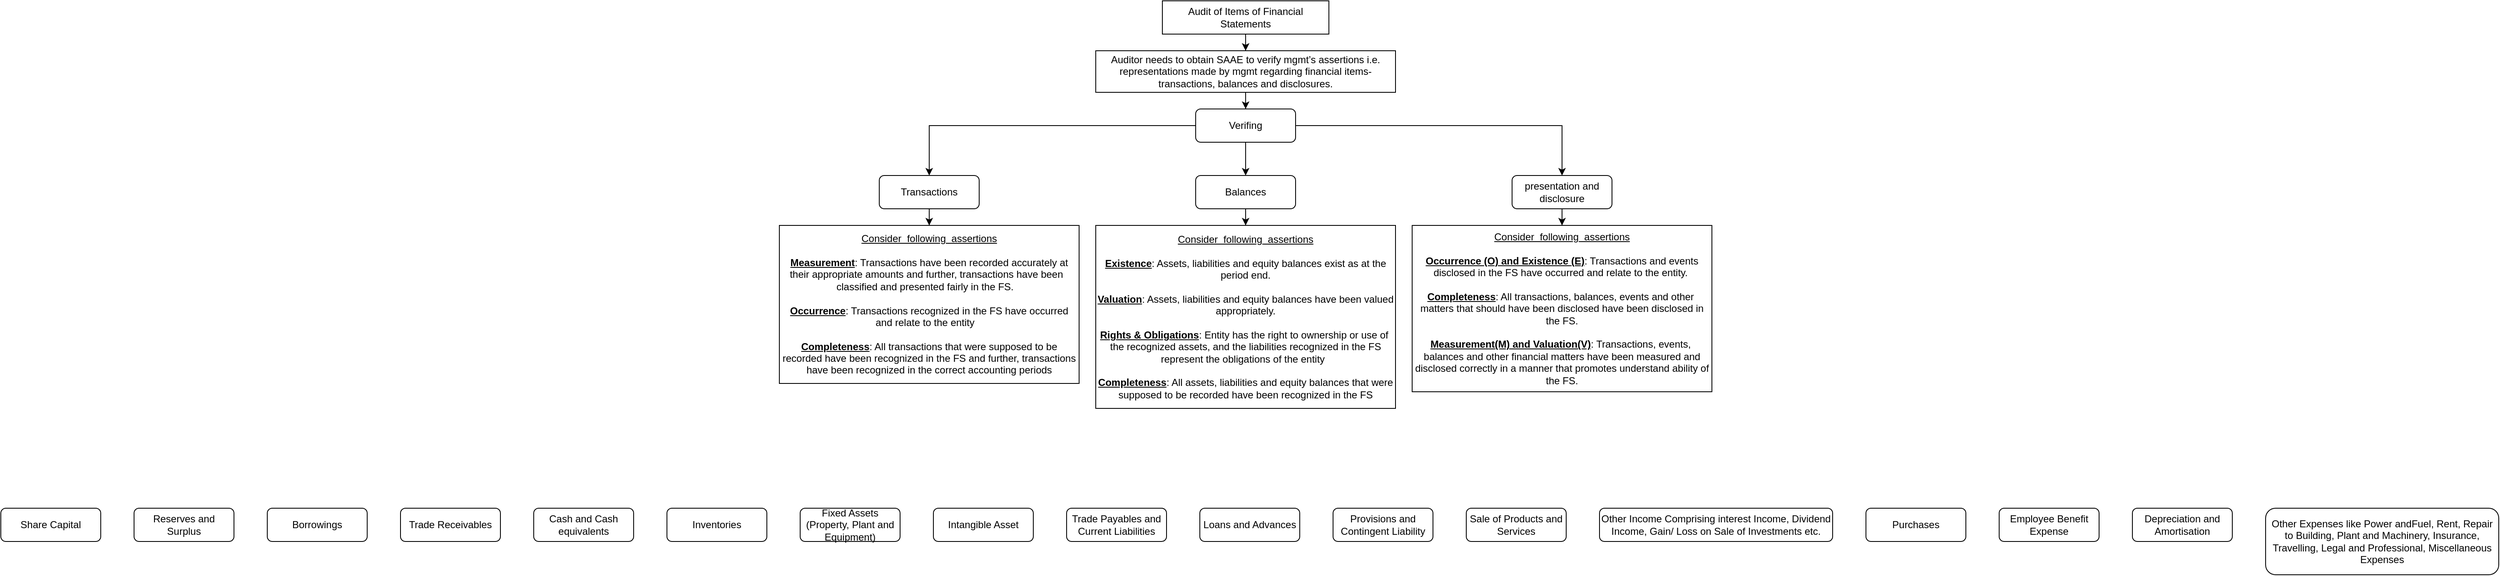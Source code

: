 <mxfile version="14.9.3" type="github"><diagram id="Dq3Bf0Ob6L3IU1oHNY2R" name="Page-1"><mxGraphModel dx="5393" dy="1977" grid="1" gridSize="10" guides="1" tooltips="1" connect="1" arrows="1" fold="1" page="1" pageScale="1" pageWidth="850" pageHeight="1100" math="0" shadow="0"><root><mxCell id="0"/><mxCell id="1" parent="0"/><mxCell id="JVfyQsDlpFgOe32HRUAi-1" style="edgeStyle=orthogonalEdgeStyle;rounded=0;orthogonalLoop=1;jettySize=auto;html=1;" edge="1" parent="1" source="JVfyQsDlpFgOe32HRUAi-2" target="JVfyQsDlpFgOe32HRUAi-4"><mxGeometry relative="1" as="geometry"/></mxCell><mxCell id="JVfyQsDlpFgOe32HRUAi-2" value="Audit of Items of Financial Statements" style="rounded=0;whiteSpace=wrap;html=1;" vertex="1" parent="1"><mxGeometry x="320" width="200" height="40" as="geometry"/></mxCell><mxCell id="JVfyQsDlpFgOe32HRUAi-3" style="edgeStyle=orthogonalEdgeStyle;rounded=0;orthogonalLoop=1;jettySize=auto;html=1;" edge="1" parent="1" source="JVfyQsDlpFgOe32HRUAi-4" target="JVfyQsDlpFgOe32HRUAi-11"><mxGeometry relative="1" as="geometry"/></mxCell><mxCell id="JVfyQsDlpFgOe32HRUAi-4" value="Auditor needs to obtain SAAE to verify mgmt’s assertions i.e. representations made by mgmt regarding financial items- transactions, balances and disclosures. " style="rounded=0;whiteSpace=wrap;html=1;" vertex="1" parent="1"><mxGeometry x="240" y="60" width="360" height="50" as="geometry"/></mxCell><mxCell id="JVfyQsDlpFgOe32HRUAi-5" style="edgeStyle=orthogonalEdgeStyle;rounded=0;orthogonalLoop=1;jettySize=auto;html=1;" edge="1" parent="1" source="JVfyQsDlpFgOe32HRUAi-6" target="JVfyQsDlpFgOe32HRUAi-7"><mxGeometry relative="1" as="geometry"/></mxCell><mxCell id="JVfyQsDlpFgOe32HRUAi-6" value="Transactions" style="rounded=1;whiteSpace=wrap;html=1;" vertex="1" parent="1"><mxGeometry x="-20" y="210" width="120" height="40" as="geometry"/></mxCell><mxCell id="JVfyQsDlpFgOe32HRUAi-7" value="&lt;div&gt;&lt;u&gt;Consider&amp;nbsp; following&amp;nbsp; assertions&lt;/u&gt;&lt;br&gt;&lt;/div&gt;&lt;div&gt;&lt;br&gt;&lt;/div&gt;&lt;div&gt;&lt;u&gt;&lt;b&gt;Measurement&lt;/b&gt;&lt;/u&gt;: Transactions have been recorded accurately at their appropriate amounts and further, transactions have been&amp;nbsp;&amp;nbsp; classified and presented fairly in the FS. &amp;nbsp;&amp;nbsp; &lt;br&gt;&lt;/div&gt;&lt;div&gt;&lt;br&gt;&lt;/div&gt;&lt;div&gt;&lt;u&gt;&lt;b&gt;Occurrence&lt;/b&gt;&lt;/u&gt;: Transactions recognized in the FS have occurred &lt;br&gt;&lt;/div&gt;&lt;div&gt;and relate to the entity &amp;nbsp;&amp;nbsp; &lt;br&gt;&lt;/div&gt;&lt;div&gt;&lt;br&gt;&lt;/div&gt;&lt;div&gt;&lt;u&gt;&lt;b&gt;Completeness&lt;/b&gt;&lt;/u&gt;: All transactions that were supposed to be &lt;br&gt;&lt;/div&gt;&lt;div&gt;recorded have been recognized in the FS and further, transactions have been recognized in the correct accounting periods&lt;/div&gt;" style="rounded=0;whiteSpace=wrap;html=1;" vertex="1" parent="1"><mxGeometry x="-140" y="270" width="360" height="190" as="geometry"/></mxCell><mxCell id="JVfyQsDlpFgOe32HRUAi-8" style="edgeStyle=orthogonalEdgeStyle;rounded=0;orthogonalLoop=1;jettySize=auto;html=1;" edge="1" parent="1" source="JVfyQsDlpFgOe32HRUAi-11" target="JVfyQsDlpFgOe32HRUAi-15"><mxGeometry relative="1" as="geometry"/></mxCell><mxCell id="JVfyQsDlpFgOe32HRUAi-9" style="edgeStyle=orthogonalEdgeStyle;rounded=0;orthogonalLoop=1;jettySize=auto;html=1;" edge="1" parent="1" source="JVfyQsDlpFgOe32HRUAi-11" target="JVfyQsDlpFgOe32HRUAi-13"><mxGeometry relative="1" as="geometry"/></mxCell><mxCell id="JVfyQsDlpFgOe32HRUAi-10" style="edgeStyle=orthogonalEdgeStyle;rounded=0;orthogonalLoop=1;jettySize=auto;html=1;" edge="1" parent="1" source="JVfyQsDlpFgOe32HRUAi-11" target="JVfyQsDlpFgOe32HRUAi-6"><mxGeometry relative="1" as="geometry"/></mxCell><mxCell id="JVfyQsDlpFgOe32HRUAi-11" value="Verifing" style="rounded=1;whiteSpace=wrap;html=1;" vertex="1" parent="1"><mxGeometry x="360" y="130" width="120" height="40" as="geometry"/></mxCell><mxCell id="JVfyQsDlpFgOe32HRUAi-12" style="edgeStyle=orthogonalEdgeStyle;rounded=0;orthogonalLoop=1;jettySize=auto;html=1;" edge="1" parent="1" source="JVfyQsDlpFgOe32HRUAi-13" target="JVfyQsDlpFgOe32HRUAi-17"><mxGeometry relative="1" as="geometry"/></mxCell><mxCell id="JVfyQsDlpFgOe32HRUAi-13" value="presentation and disclosure" style="rounded=1;whiteSpace=wrap;html=1;" vertex="1" parent="1"><mxGeometry x="740" y="210" width="120" height="40" as="geometry"/></mxCell><mxCell id="JVfyQsDlpFgOe32HRUAi-14" style="edgeStyle=orthogonalEdgeStyle;rounded=0;orthogonalLoop=1;jettySize=auto;html=1;" edge="1" parent="1" source="JVfyQsDlpFgOe32HRUAi-15" target="JVfyQsDlpFgOe32HRUAi-16"><mxGeometry relative="1" as="geometry"/></mxCell><mxCell id="JVfyQsDlpFgOe32HRUAi-15" value="Balances" style="rounded=1;whiteSpace=wrap;html=1;" vertex="1" parent="1"><mxGeometry x="360" y="210" width="120" height="40" as="geometry"/></mxCell><mxCell id="JVfyQsDlpFgOe32HRUAi-16" value="&lt;div&gt;&lt;u&gt;Consider&amp;nbsp; following&amp;nbsp; assertions&lt;/u&gt;&lt;br&gt;&lt;/div&gt;&lt;div&gt;&lt;br&gt;&lt;/div&gt;&lt;div&gt;&lt;u&gt;&lt;b&gt;Existence&lt;/b&gt;&lt;/u&gt;: Assets, liabilities and equity balances exist as at the period end.&lt;br&gt;&lt;/div&gt;&lt;div&gt;&lt;br&gt;&lt;/div&gt;&lt;div&gt;&lt;u&gt;&lt;b&gt;Valuation&lt;/b&gt;&lt;/u&gt;: Assets, liabilities and equity balances have been valued appropriately.&lt;br&gt;&lt;/div&gt;&lt;div&gt;&lt;br&gt;&lt;/div&gt;&lt;div&gt;&lt;u&gt;&lt;b&gt;Rights &amp;amp; Obligations&lt;/b&gt;&lt;/u&gt;: Entity has the right to ownership or use of&amp;nbsp; the recognized assets, and the liabilities recognized in the FS represent the obligations of the entity&amp;nbsp;&amp;nbsp; &lt;br&gt;&lt;/div&gt;&lt;div&gt;&lt;br&gt;&lt;/div&gt;&lt;div&gt;&lt;u&gt;&lt;b&gt;Completeness&lt;/b&gt;&lt;/u&gt;: All assets, liabilities and equity balances that were supposed to be recorded have been recognized in the FS&lt;br&gt;&lt;/div&gt;" style="rounded=0;whiteSpace=wrap;html=1;" vertex="1" parent="1"><mxGeometry x="240" y="270" width="360" height="220" as="geometry"/></mxCell><mxCell id="JVfyQsDlpFgOe32HRUAi-17" value="&lt;div&gt;&lt;u&gt;Consider&amp;nbsp; following&amp;nbsp; assertions&lt;/u&gt;&lt;br&gt;&lt;/div&gt;&lt;div&gt;&lt;br&gt;&lt;/div&gt;&lt;div&gt;&lt;u&gt;&lt;b&gt;Occurrence (O) and Existence (E)&lt;/b&gt;&lt;/u&gt;: Transactions and events disclosed in the FS have occurred and relate to the entity.&amp;nbsp; &lt;br&gt;&lt;/div&gt;&lt;div&gt;&lt;br&gt;&lt;/div&gt;&lt;div&gt;&lt;u&gt;&lt;b&gt;Completeness&lt;/b&gt;&lt;/u&gt;: All transactions, balances, events and other&amp;nbsp; matters that should have been disclosed have been disclosed in the FS.&lt;br&gt;&lt;/div&gt;&lt;div&gt;&lt;br&gt;&lt;/div&gt;&lt;div&gt;&lt;u&gt;&lt;b&gt;Measurement(M) and Valuation(V)&lt;/b&gt;&lt;/u&gt;: Transactions, events,&amp;nbsp; balances and other financial matters have been measured and disclosed correctly in a manner that promotes understand ability of the FS.&lt;br&gt;&lt;/div&gt;" style="rounded=0;whiteSpace=wrap;html=1;" vertex="1" parent="1"><mxGeometry x="620" y="270" width="360" height="200" as="geometry"/></mxCell><mxCell id="JVfyQsDlpFgOe32HRUAi-18" value="Share Capital" style="rounded=1;whiteSpace=wrap;html=1;" vertex="1" parent="1"><mxGeometry x="-1075" y="610" width="120" height="40" as="geometry"/></mxCell><mxCell id="JVfyQsDlpFgOe32HRUAi-19" value="Reserves and Surplus " style="rounded=1;whiteSpace=wrap;html=1;" vertex="1" parent="1"><mxGeometry x="-915" y="610" width="120" height="40" as="geometry"/></mxCell><mxCell id="JVfyQsDlpFgOe32HRUAi-20" value="Borrowings" style="rounded=1;whiteSpace=wrap;html=1;" vertex="1" parent="1"><mxGeometry x="-755" y="610" width="120" height="40" as="geometry"/></mxCell><mxCell id="JVfyQsDlpFgOe32HRUAi-21" value="Trade Receivables" style="rounded=1;whiteSpace=wrap;html=1;" vertex="1" parent="1"><mxGeometry x="-595" y="610" width="120" height="40" as="geometry"/></mxCell><mxCell id="JVfyQsDlpFgOe32HRUAi-22" value="Cash and Cash equivalents" style="rounded=1;whiteSpace=wrap;html=1;" vertex="1" parent="1"><mxGeometry x="-435" y="610" width="120" height="40" as="geometry"/></mxCell><mxCell id="JVfyQsDlpFgOe32HRUAi-23" value="Inventories" style="rounded=1;whiteSpace=wrap;html=1;" vertex="1" parent="1"><mxGeometry x="-275" y="610" width="120" height="40" as="geometry"/></mxCell><mxCell id="JVfyQsDlpFgOe32HRUAi-24" value="Fixed Assets (Property, Plant and Equipment) " style="rounded=1;whiteSpace=wrap;html=1;" vertex="1" parent="1"><mxGeometry x="-115" y="610" width="120" height="40" as="geometry"/></mxCell><mxCell id="JVfyQsDlpFgOe32HRUAi-25" value="Intangible Asset" style="rounded=1;whiteSpace=wrap;html=1;" vertex="1" parent="1"><mxGeometry x="45" y="610" width="120" height="40" as="geometry"/></mxCell><mxCell id="JVfyQsDlpFgOe32HRUAi-26" value="Trade Payables and Current Liabilities" style="rounded=1;whiteSpace=wrap;html=1;" vertex="1" parent="1"><mxGeometry x="205" y="610" width="120" height="40" as="geometry"/></mxCell><mxCell id="JVfyQsDlpFgOe32HRUAi-27" value="Loans and Advances" style="rounded=1;whiteSpace=wrap;html=1;" vertex="1" parent="1"><mxGeometry x="365" y="610" width="120" height="40" as="geometry"/></mxCell><mxCell id="JVfyQsDlpFgOe32HRUAi-28" value="Provisions and Contingent Liability" style="rounded=1;whiteSpace=wrap;html=1;" vertex="1" parent="1"><mxGeometry x="525" y="610" width="120" height="40" as="geometry"/></mxCell><mxCell id="JVfyQsDlpFgOe32HRUAi-29" value="Sale of Products and Services " style="rounded=1;whiteSpace=wrap;html=1;" vertex="1" parent="1"><mxGeometry x="685" y="610" width="120" height="40" as="geometry"/></mxCell><mxCell id="JVfyQsDlpFgOe32HRUAi-30" value="Other Income Comprising interest Income, Dividend Income, Gain/ Loss on Sale of Investments etc. " style="rounded=1;whiteSpace=wrap;html=1;" vertex="1" parent="1"><mxGeometry x="845" y="610" width="280" height="40" as="geometry"/></mxCell><mxCell id="JVfyQsDlpFgOe32HRUAi-31" value="Purchases" style="rounded=1;whiteSpace=wrap;html=1;" vertex="1" parent="1"><mxGeometry x="1165" y="610" width="120" height="40" as="geometry"/></mxCell><mxCell id="JVfyQsDlpFgOe32HRUAi-32" value="Employee Benefit Expense " style="rounded=1;whiteSpace=wrap;html=1;" vertex="1" parent="1"><mxGeometry x="1325" y="610" width="120" height="40" as="geometry"/></mxCell><mxCell id="JVfyQsDlpFgOe32HRUAi-33" value="Depreciation and Amortisation" style="rounded=1;whiteSpace=wrap;html=1;" vertex="1" parent="1"><mxGeometry x="1485" y="610" width="120" height="40" as="geometry"/></mxCell><mxCell id="JVfyQsDlpFgOe32HRUAi-34" value="Other Expenses like Power andFuel, Rent, Repair to Building, Plant and Machinery, Insurance, Travelling, Legal and Professional, Miscellaneous Expenses" style="rounded=1;whiteSpace=wrap;html=1;" vertex="1" parent="1"><mxGeometry x="1645" y="610" width="280" height="80" as="geometry"/></mxCell></root></mxGraphModel></diagram></mxfile>